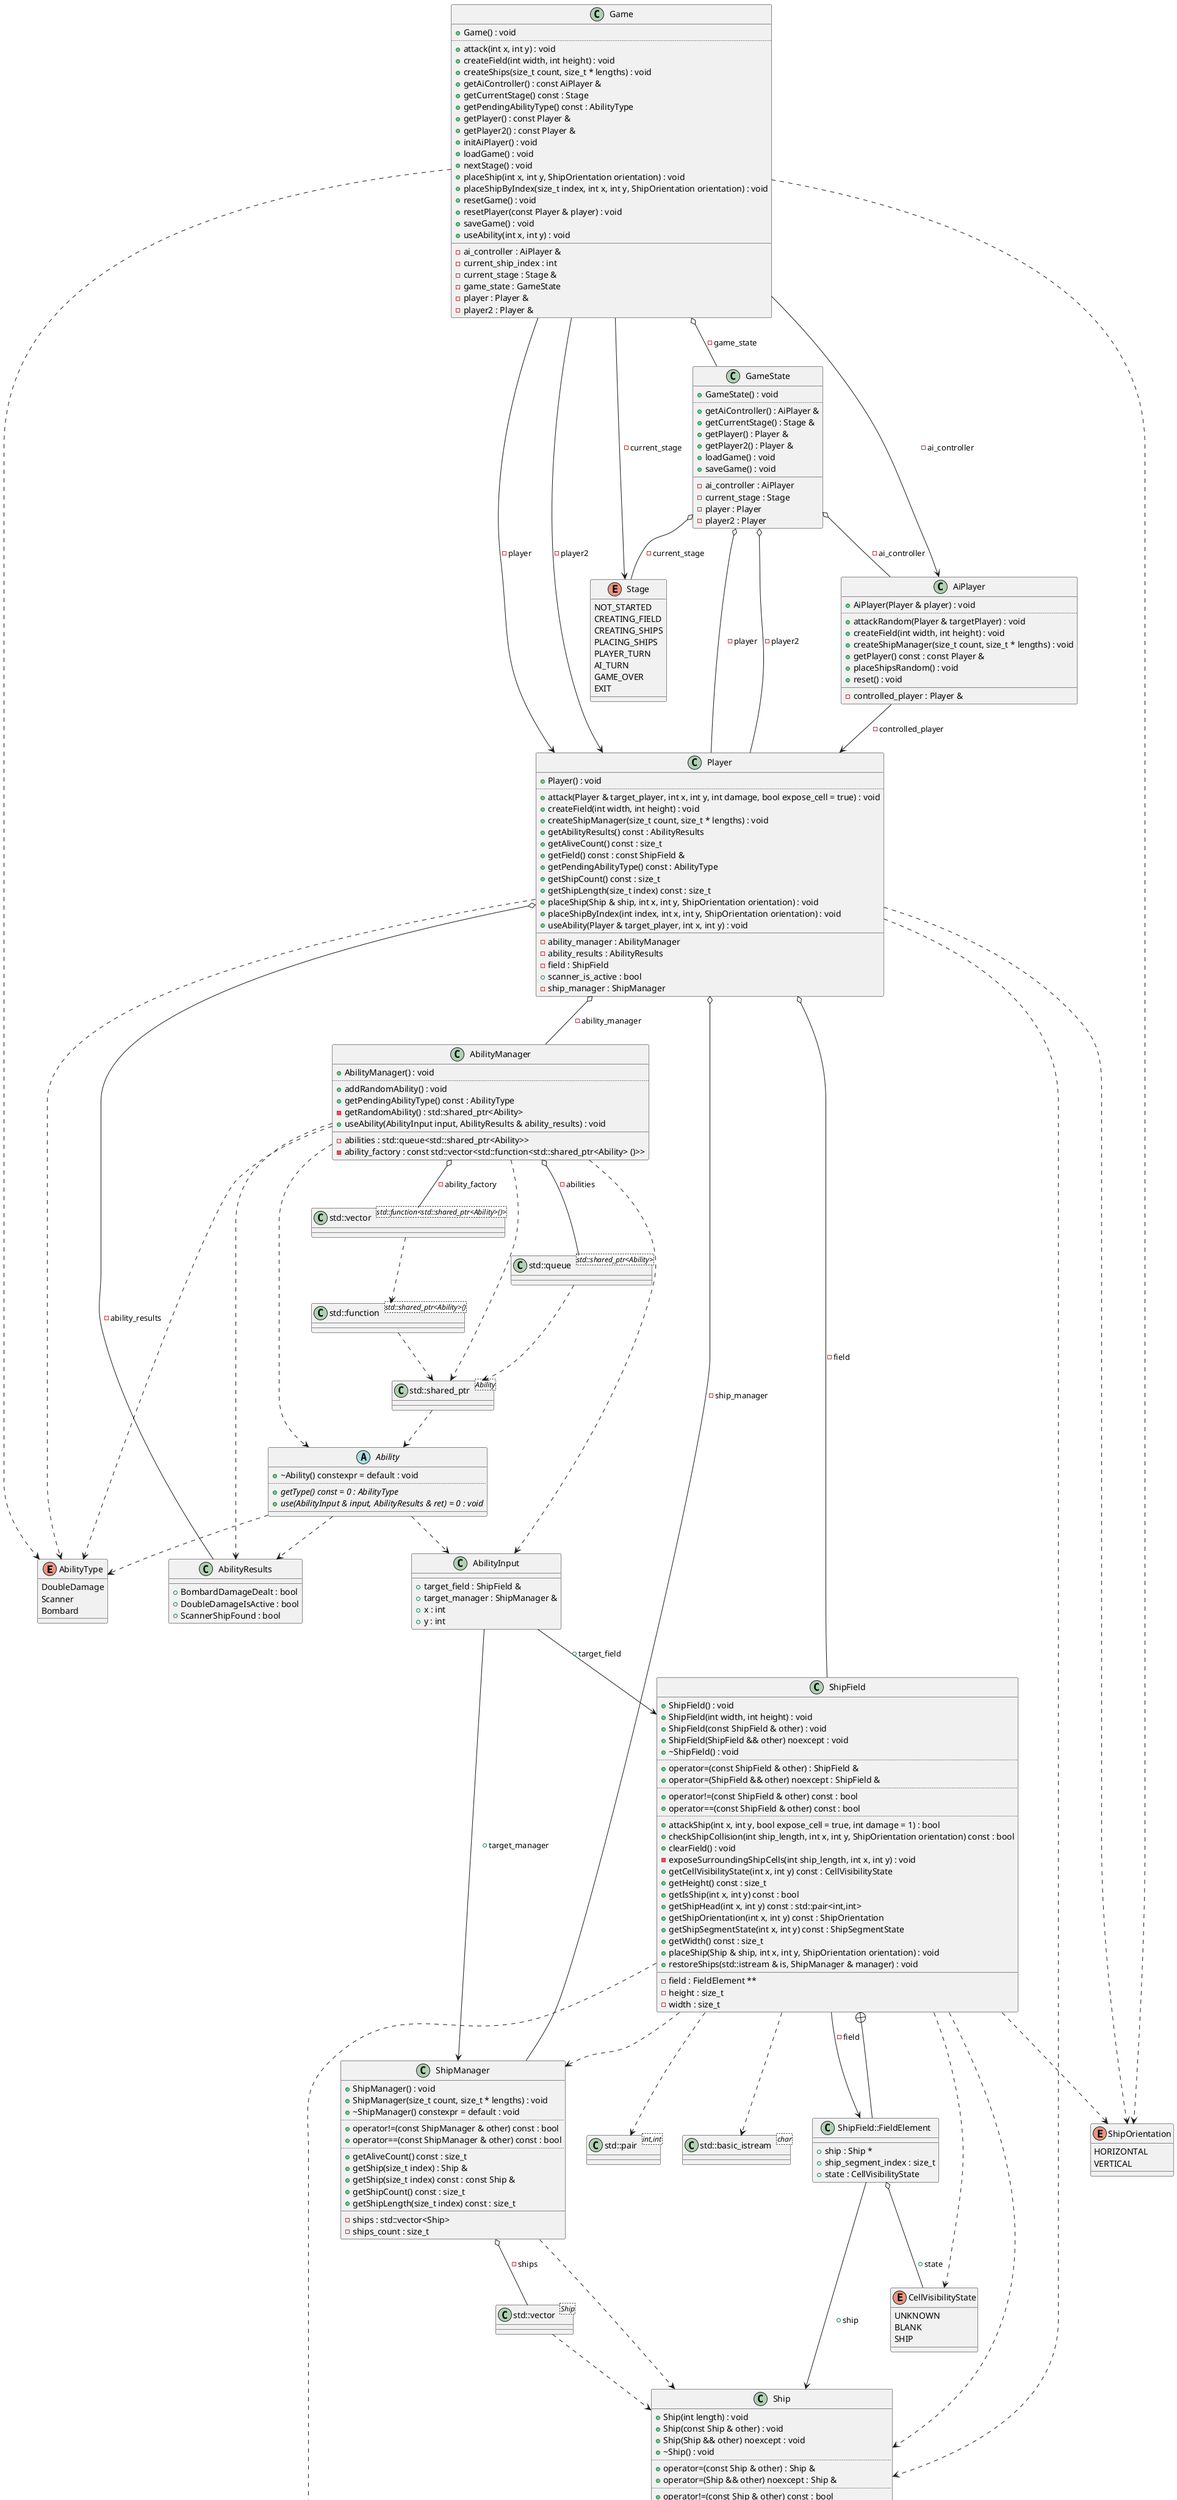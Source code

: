@startuml
enum "AbilityType" as C_0006740456236575953687
enum C_0006740456236575953687 {
DoubleDamage
Scanner
Bombard
}
class "std::vector<Ship>" as C_0010668212532447068380
class C_0010668212532447068380 {
__
}
class "std::pair<int,int>" as C_0006524010458157121833
class C_0006524010458157121833 {
__
}
class "std::basic_istream<char>" as C_0005505409806480479128
class C_0005505409806480479128 {
__
}
class "std::shared_ptr<Ability>" as C_0012342435662910727844
class C_0012342435662910727844 {
__
}
class "std::queue<std::shared_ptr<Ability>>" as C_0008193623610420284737
class C_0008193623610420284737 {
__
}
class "std::function<std::shared_ptr<Ability>()>" as C_0014703876471129105020
class C_0014703876471129105020 {
__
}
class "std::vector<std::function<std::shared_ptr<Ability>()>>" as C_0010378818160678026980
class C_0010378818160678026980 {
__
}
enum "ShipSegmentState" as C_0014256742677139282670
enum C_0014256742677139282670 {
INTACT
DAMAGED
DESTROYED
}
enum "ShipOrientation" as C_0002579181642537833876
enum C_0002579181642537833876 {
HORIZONTAL
VERTICAL
}
enum "CellVisibilityState" as C_0003333043679234439357
enum C_0003333043679234439357 {
UNKNOWN
BLANK
SHIP
}
enum "Stage" as C_0001935036015363084261
enum C_0001935036015363084261 {
NOT_STARTED
CREATING_FIELD
CREATING_SHIPS
PLACING_SHIPS
PLAYER_TURN
AI_TURN
GAME_OVER
EXIT
}
class "Ship" as C_0014529657433315016423
class C_0014529657433315016423 {
+Ship(int length) : void
+Ship(const Ship & other) : void
+Ship(Ship && other) noexcept : void
+~Ship() : void
..
+operator=(const Ship & other) : Ship &
+operator=(Ship && other) noexcept : Ship &
..
+operator!=(const Ship & other) const : bool
+operator==(const Ship & other) const : bool
..
+getLength() const : size_t
+getSegmentHP(size_t index) const : int
+getSegmentState(size_t index) const : ShipSegmentState
+isAlive() const : bool
+takeDamage(size_t segment_index, int damage) : void
__
-health : size_t
-length : size_t
-segments : Segment *
}
class "Ship::Segment" as C_0000674658759292391449
class C_0000674658759292391449 {
__
+hp : int
+state : ShipSegmentState
}
class "ShipManager" as C_0017499122254539489506
class C_0017499122254539489506 {
+ShipManager() : void
+ShipManager(size_t count, size_t * lengths) : void
+~ShipManager() constexpr = default : void
..
+operator!=(const ShipManager & other) const : bool
+operator==(const ShipManager & other) const : bool
..
+getAliveCount() const : size_t
+getShip(size_t index) : Ship &
+getShip(size_t index) const : const Ship &
+getShipCount() const : size_t
+getShipLength(size_t index) const : size_t
__
-ships : std::vector<Ship>
-ships_count : size_t
}
class "ShipField" as C_0003843296779074973901
class C_0003843296779074973901 {
+ShipField() : void
+ShipField(int width, int height) : void
+ShipField(const ShipField & other) : void
+ShipField(ShipField && other) noexcept : void
+~ShipField() : void
..
+operator=(const ShipField & other) : ShipField &
+operator=(ShipField && other) noexcept : ShipField &
..
+operator!=(const ShipField & other) const : bool
+operator==(const ShipField & other) const : bool
..
+attackShip(int x, int y, bool expose_cell = true, int damage = 1) : bool
+checkShipCollision(int ship_length, int x, int y, ShipOrientation orientation) const : bool
+clearField() : void
-exposeSurroundingShipCells(int ship_length, int x, int y) : void
+getCellVisibilityState(int x, int y) const : CellVisibilityState
+getHeight() const : size_t
+getIsShip(int x, int y) const : bool
+getShipHead(int x, int y) const : std::pair<int,int>
+getShipOrientation(int x, int y) const : ShipOrientation
+getShipSegmentState(int x, int y) const : ShipSegmentState
+getWidth() const : size_t
+placeShip(Ship & ship, int x, int y, ShipOrientation orientation) : void
+restoreShips(std::istream & is, ShipManager & manager) : void
__
-field : FieldElement **
-height : size_t
-width : size_t
}
class "ShipField::FieldElement" as C_0000316359785794417378
class C_0000316359785794417378 {
__
+ship : Ship *
+ship_segment_index : size_t
+state : CellVisibilityState
}
class "AbilityResults" as C_0005219465313958275113
class C_0005219465313958275113 {
__
+BombardDamageDealt : bool
+DoubleDamageIsActive : bool
+ScannerShipFound : bool
}
class "AbilityInput" as C_0006255146489372148425
class C_0006255146489372148425 {
__
+target_field : ShipField &
+target_manager : ShipManager &
+x : int
+y : int
}
abstract "Ability" as C_0017635961848386255115
abstract C_0017635961848386255115 {
+~Ability() constexpr = default : void
..
{abstract} +getType() const = 0 : AbilityType
{abstract} +use(AbilityInput & input, AbilityResults & ret) = 0 : void
__
}
class "AbilityManager" as C_0002235219345516323367
class C_0002235219345516323367 {
+AbilityManager() : void
..
+addRandomAbility() : void
+getPendingAbilityType() const : AbilityType
-getRandomAbility() : std::shared_ptr<Ability>
+useAbility(AbilityInput input, AbilityResults & ability_results) : void
__
-abilities : std::queue<std::shared_ptr<Ability>>
-ability_factory : const std::vector<std::function<std::shared_ptr<Ability> ()>>
}
class "Player" as C_0003605716991605700936
class C_0003605716991605700936 {
+Player() : void
..
+attack(Player & target_player, int x, int y, int damage, bool expose_cell = true) : void
+createField(int width, int height) : void
+createShipManager(size_t count, size_t * lengths) : void
+getAbilityResults() const : AbilityResults
+getAliveCount() const : size_t
+getField() const : const ShipField &
+getPendingAbilityType() const : AbilityType
+getShipCount() const : size_t
+getShipLength(size_t index) const : size_t
+placeShip(Ship & ship, int x, int y, ShipOrientation orientation) : void
+placeShipByIndex(int index, int x, int y, ShipOrientation orientation) : void
+useAbility(Player & target_player, int x, int y) : void
__
-ability_manager : AbilityManager
-ability_results : AbilityResults
-field : ShipField
+scanner_is_active : bool
-ship_manager : ShipManager
}
class "AiPlayer" as C_0005644868336032600742
class C_0005644868336032600742 {
+AiPlayer(Player & player) : void
..
+attackRandom(Player & targetPlayer) : void
+createField(int width, int height) : void
+createShipManager(size_t count, size_t * lengths) : void
+getPlayer() const : const Player &
+placeShipsRandom() : void
+reset() : void
__
-controlled_player : Player &
}
class "GameState" as C_0004356735495323104445
class C_0004356735495323104445 {
+GameState() : void
..
+getAiController() : AiPlayer &
+getCurrentStage() : Stage &
+getPlayer() : Player &
+getPlayer2() : Player &
+loadGame() : void
+saveGame() : void
__
-ai_controller : AiPlayer
-current_stage : Stage
-player : Player
-player2 : Player
}
class "Game" as C_0017470460303031448044
class C_0017470460303031448044 {
+Game() : void
..
+attack(int x, int y) : void
+createField(int width, int height) : void
+createShips(size_t count, size_t * lengths) : void
+getAiController() : const AiPlayer &
+getCurrentStage() const : Stage
+getPendingAbilityType() const : AbilityType
+getPlayer() : const Player &
+getPlayer2() : const Player &
+initAiPlayer() : void
+loadGame() : void
+nextStage() : void
+placeShip(int x, int y, ShipOrientation orientation) : void
+placeShipByIndex(size_t index, int x, int y, ShipOrientation orientation) : void
+resetGame() : void
+resetPlayer(const Player & player) : void
+saveGame() : void
+useAbility(int x, int y) : void
__
-ai_controller : AiPlayer &
-current_ship_index : int
-current_stage : Stage &
-game_state : GameState
-player : Player &
-player2 : Player &
}
C_0010668212532447068380 ..> C_0014529657433315016423
C_0012342435662910727844 ..> C_0017635961848386255115
C_0008193623610420284737 ..> C_0012342435662910727844
C_0014703876471129105020 ..> C_0012342435662910727844
C_0010378818160678026980 ..> C_0014703876471129105020
C_0014529657433315016423 ..> C_0014256742677139282670
C_0014529657433315016423 --> C_0000674658759292391449 : -segments
C_0000674658759292391449 --+ C_0014529657433315016423
C_0000674658759292391449 o-- C_0014256742677139282670 : +state
C_0017499122254539489506 ..> C_0014529657433315016423
C_0017499122254539489506 o-- C_0010668212532447068380 : -ships
C_0003843296779074973901 ..> C_0002579181642537833876
C_0003843296779074973901 ..> C_0003333043679234439357
C_0003843296779074973901 ..> C_0014256742677139282670
C_0003843296779074973901 ..> C_0014529657433315016423
C_0003843296779074973901 ..> C_0006524010458157121833
C_0003843296779074973901 ..> C_0005505409806480479128
C_0003843296779074973901 ..> C_0017499122254539489506
C_0003843296779074973901 --> C_0000316359785794417378 : -field
C_0000316359785794417378 --+ C_0003843296779074973901
C_0000316359785794417378 o-- C_0003333043679234439357 : +state
C_0000316359785794417378 --> C_0014529657433315016423 : +ship
C_0006255146489372148425 --> C_0003843296779074973901 : +target_field
C_0006255146489372148425 --> C_0017499122254539489506 : +target_manager
C_0017635961848386255115 ..> C_0006255146489372148425
C_0017635961848386255115 ..> C_0005219465313958275113
C_0017635961848386255115 ..> C_0006740456236575953687
C_0002235219345516323367 ..> C_0012342435662910727844
C_0002235219345516323367 ..> C_0017635961848386255115
C_0002235219345516323367 ..> C_0006255146489372148425
C_0002235219345516323367 ..> C_0005219465313958275113
C_0002235219345516323367 ..> C_0006740456236575953687
C_0002235219345516323367 o-- C_0008193623610420284737 : -abilities
C_0002235219345516323367 o-- C_0010378818160678026980 : -ability_factory
C_0003605716991605700936 ..> C_0014529657433315016423
C_0003605716991605700936 ..> C_0002579181642537833876
C_0003605716991605700936 ..> C_0006740456236575953687
C_0003605716991605700936 o-- C_0017499122254539489506 : -ship_manager
C_0003605716991605700936 o-- C_0003843296779074973901 : -field
C_0003605716991605700936 o-- C_0002235219345516323367 : -ability_manager
C_0003605716991605700936 o-- C_0005219465313958275113 : -ability_results
C_0005644868336032600742 --> C_0003605716991605700936 : -controlled_player
C_0004356735495323104445 o-- C_0003605716991605700936 : -player
C_0004356735495323104445 o-- C_0003605716991605700936 : -player2
C_0004356735495323104445 o-- C_0005644868336032600742 : -ai_controller
C_0004356735495323104445 o-- C_0001935036015363084261 : -current_stage
C_0017470460303031448044 ..> C_0002579181642537833876
C_0017470460303031448044 ..> C_0006740456236575953687
C_0017470460303031448044 o-- C_0004356735495323104445 : -game_state
C_0017470460303031448044 --> C_0003605716991605700936 : -player
C_0017470460303031448044 --> C_0003605716991605700936 : -player2
C_0017470460303031448044 --> C_0005644868336032600742 : -ai_controller
C_0017470460303031448044 --> C_0001935036015363084261 : -current_stage

'Generated with clang-uml, version 0.5.5
'LLVM version clang version 18.1.8
@enduml
